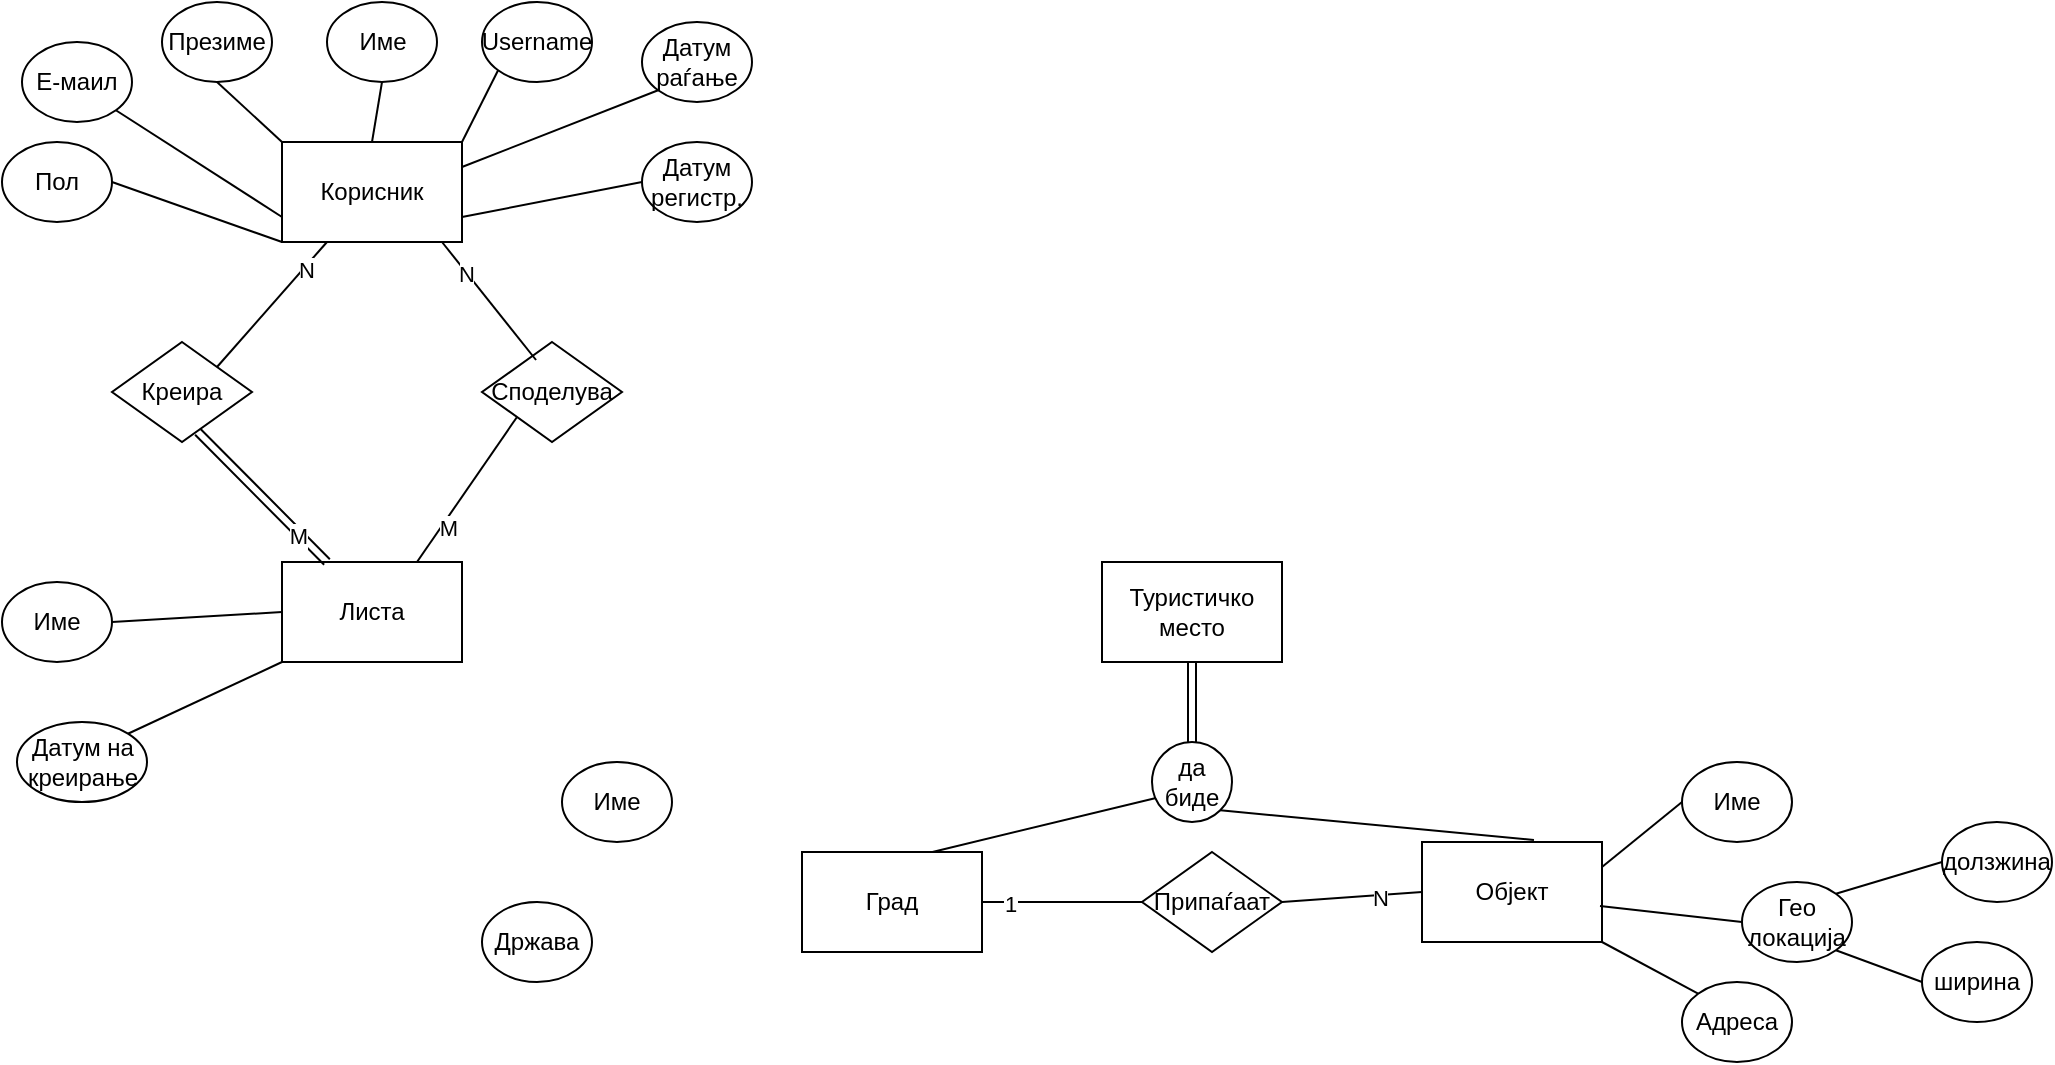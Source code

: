 <mxfile version="24.8.2">
  <diagram name="Page-1" id="xb7ROI2YWN3VlPE44QEm">
    <mxGraphModel dx="1427" dy="600" grid="1" gridSize="10" guides="1" tooltips="1" connect="1" arrows="1" fold="1" page="1" pageScale="1" pageWidth="850" pageHeight="1100" math="0" shadow="0">
      <root>
        <mxCell id="0" />
        <mxCell id="1" parent="0" />
        <mxCell id="wCN2Pezj-w0rMFxSmSeM-1" value="Корисник" style="rounded=0;whiteSpace=wrap;html=1;" parent="1" vertex="1">
          <mxGeometry x="200" y="110" width="90" height="50" as="geometry" />
        </mxCell>
        <mxCell id="wCN2Pezj-w0rMFxSmSeM-2" value="" style="endArrow=none;html=1;rounded=0;exitX=0;exitY=0;exitDx=0;exitDy=0;entryX=0.5;entryY=1;entryDx=0;entryDy=0;" parent="1" source="wCN2Pezj-w0rMFxSmSeM-1" target="wCN2Pezj-w0rMFxSmSeM-10" edge="1">
          <mxGeometry width="50" height="50" relative="1" as="geometry">
            <mxPoint x="260" y="340" as="sourcePoint" />
            <mxPoint x="177" y="68.8" as="targetPoint" />
          </mxGeometry>
        </mxCell>
        <mxCell id="wCN2Pezj-w0rMFxSmSeM-5" value="Име" style="ellipse;whiteSpace=wrap;html=1;" parent="1" vertex="1">
          <mxGeometry x="222.5" y="40" width="55" height="40" as="geometry" />
        </mxCell>
        <mxCell id="wCN2Pezj-w0rMFxSmSeM-7" value="" style="endArrow=none;html=1;rounded=0;entryX=0.5;entryY=1;entryDx=0;entryDy=0;exitX=0.5;exitY=0;exitDx=0;exitDy=0;" parent="1" source="wCN2Pezj-w0rMFxSmSeM-1" target="wCN2Pezj-w0rMFxSmSeM-5" edge="1">
          <mxGeometry width="50" height="50" relative="1" as="geometry">
            <mxPoint x="260" y="340" as="sourcePoint" />
            <mxPoint x="310" y="290" as="targetPoint" />
          </mxGeometry>
        </mxCell>
        <mxCell id="wCN2Pezj-w0rMFxSmSeM-10" value="Презиме" style="ellipse;whiteSpace=wrap;html=1;" parent="1" vertex="1">
          <mxGeometry x="140" y="40" width="55" height="40" as="geometry" />
        </mxCell>
        <mxCell id="wCN2Pezj-w0rMFxSmSeM-11" value="Username" style="ellipse;whiteSpace=wrap;html=1;" parent="1" vertex="1">
          <mxGeometry x="300" y="40" width="55" height="40" as="geometry" />
        </mxCell>
        <mxCell id="wCN2Pezj-w0rMFxSmSeM-12" value="" style="endArrow=none;html=1;rounded=0;entryX=0;entryY=1;entryDx=0;entryDy=0;exitX=1;exitY=0;exitDx=0;exitDy=0;" parent="1" source="wCN2Pezj-w0rMFxSmSeM-1" target="wCN2Pezj-w0rMFxSmSeM-11" edge="1">
          <mxGeometry width="50" height="50" relative="1" as="geometry">
            <mxPoint x="560" y="340" as="sourcePoint" />
            <mxPoint x="610" y="290" as="targetPoint" />
          </mxGeometry>
        </mxCell>
        <mxCell id="wCN2Pezj-w0rMFxSmSeM-13" value="Е-маил" style="ellipse;whiteSpace=wrap;html=1;" parent="1" vertex="1">
          <mxGeometry x="70" y="60" width="55" height="40" as="geometry" />
        </mxCell>
        <mxCell id="wCN2Pezj-w0rMFxSmSeM-15" value="" style="endArrow=none;html=1;rounded=0;entryX=1;entryY=1;entryDx=0;entryDy=0;exitX=0;exitY=0.75;exitDx=0;exitDy=0;" parent="1" source="wCN2Pezj-w0rMFxSmSeM-1" target="wCN2Pezj-w0rMFxSmSeM-13" edge="1">
          <mxGeometry width="50" height="50" relative="1" as="geometry">
            <mxPoint x="560" y="340" as="sourcePoint" />
            <mxPoint x="610" y="290" as="targetPoint" />
          </mxGeometry>
        </mxCell>
        <mxCell id="wCN2Pezj-w0rMFxSmSeM-16" value="Датум раѓање" style="ellipse;whiteSpace=wrap;html=1;" parent="1" vertex="1">
          <mxGeometry x="380" y="50" width="55" height="40" as="geometry" />
        </mxCell>
        <mxCell id="wCN2Pezj-w0rMFxSmSeM-17" value="Датум регистр." style="ellipse;whiteSpace=wrap;html=1;" parent="1" vertex="1">
          <mxGeometry x="380" y="110" width="55" height="40" as="geometry" />
        </mxCell>
        <mxCell id="wCN2Pezj-w0rMFxSmSeM-18" value="" style="endArrow=none;html=1;rounded=0;entryX=0;entryY=0.5;entryDx=0;entryDy=0;exitX=1;exitY=0.75;exitDx=0;exitDy=0;" parent="1" source="wCN2Pezj-w0rMFxSmSeM-1" target="wCN2Pezj-w0rMFxSmSeM-17" edge="1">
          <mxGeometry width="50" height="50" relative="1" as="geometry">
            <mxPoint x="560" y="340" as="sourcePoint" />
            <mxPoint x="610" y="290" as="targetPoint" />
          </mxGeometry>
        </mxCell>
        <mxCell id="wCN2Pezj-w0rMFxSmSeM-19" value="" style="endArrow=none;html=1;rounded=0;entryX=0;entryY=1;entryDx=0;entryDy=0;exitX=1;exitY=0.25;exitDx=0;exitDy=0;" parent="1" source="wCN2Pezj-w0rMFxSmSeM-1" target="wCN2Pezj-w0rMFxSmSeM-16" edge="1">
          <mxGeometry width="50" height="50" relative="1" as="geometry">
            <mxPoint x="560" y="340" as="sourcePoint" />
            <mxPoint x="610" y="290" as="targetPoint" />
          </mxGeometry>
        </mxCell>
        <mxCell id="wCN2Pezj-w0rMFxSmSeM-22" value="Пол" style="ellipse;whiteSpace=wrap;html=1;" parent="1" vertex="1">
          <mxGeometry x="60" y="110" width="55" height="40" as="geometry" />
        </mxCell>
        <mxCell id="wCN2Pezj-w0rMFxSmSeM-23" value="" style="endArrow=none;html=1;rounded=0;entryX=1;entryY=0.5;entryDx=0;entryDy=0;exitX=0;exitY=1;exitDx=0;exitDy=0;" parent="1" source="wCN2Pezj-w0rMFxSmSeM-1" target="wCN2Pezj-w0rMFxSmSeM-22" edge="1">
          <mxGeometry width="50" height="50" relative="1" as="geometry">
            <mxPoint x="560" y="340" as="sourcePoint" />
            <mxPoint x="610" y="290" as="targetPoint" />
          </mxGeometry>
        </mxCell>
        <mxCell id="wCN2Pezj-w0rMFxSmSeM-25" value="Листа" style="rounded=0;whiteSpace=wrap;html=1;" parent="1" vertex="1">
          <mxGeometry x="200" y="320" width="90" height="50" as="geometry" />
        </mxCell>
        <mxCell id="wCN2Pezj-w0rMFxSmSeM-26" value="Име" style="ellipse;whiteSpace=wrap;html=1;" parent="1" vertex="1">
          <mxGeometry x="60" y="330" width="55" height="40" as="geometry" />
        </mxCell>
        <mxCell id="wCN2Pezj-w0rMFxSmSeM-27" value="Датум на креирање" style="ellipse;whiteSpace=wrap;html=1;" parent="1" vertex="1">
          <mxGeometry x="67.5" y="400" width="65" height="40" as="geometry" />
        </mxCell>
        <mxCell id="wCN2Pezj-w0rMFxSmSeM-28" value="" style="endArrow=none;html=1;rounded=0;entryX=1;entryY=0.5;entryDx=0;entryDy=0;exitX=0;exitY=0.5;exitDx=0;exitDy=0;" parent="1" source="wCN2Pezj-w0rMFxSmSeM-25" target="wCN2Pezj-w0rMFxSmSeM-26" edge="1">
          <mxGeometry width="50" height="50" relative="1" as="geometry">
            <mxPoint x="560" y="330" as="sourcePoint" />
            <mxPoint x="610" y="280" as="targetPoint" />
          </mxGeometry>
        </mxCell>
        <mxCell id="wCN2Pezj-w0rMFxSmSeM-29" value="" style="endArrow=none;html=1;rounded=0;entryX=1;entryY=0;entryDx=0;entryDy=0;exitX=0;exitY=1;exitDx=0;exitDy=0;" parent="1" source="wCN2Pezj-w0rMFxSmSeM-25" target="wCN2Pezj-w0rMFxSmSeM-27" edge="1">
          <mxGeometry width="50" height="50" relative="1" as="geometry">
            <mxPoint x="210" y="315" as="sourcePoint" />
            <mxPoint x="97" y="326" as="targetPoint" />
          </mxGeometry>
        </mxCell>
        <mxCell id="wCN2Pezj-w0rMFxSmSeM-32" value="Креира" style="rhombus;whiteSpace=wrap;html=1;" parent="1" vertex="1">
          <mxGeometry x="115" y="210" width="70" height="50" as="geometry" />
        </mxCell>
        <mxCell id="wCN2Pezj-w0rMFxSmSeM-33" value="Споделува" style="rhombus;whiteSpace=wrap;html=1;" parent="1" vertex="1">
          <mxGeometry x="300" y="210" width="70" height="50" as="geometry" />
        </mxCell>
        <mxCell id="YcUPPbPRCtys39ClF-XO-22" value="" style="endArrow=none;html=1;rounded=0;exitX=0.386;exitY=0.18;exitDx=0;exitDy=0;exitPerimeter=0;" edge="1" parent="1" source="wCN2Pezj-w0rMFxSmSeM-33">
          <mxGeometry relative="1" as="geometry">
            <mxPoint x="510" y="310" as="sourcePoint" />
            <mxPoint x="280" y="160" as="targetPoint" />
          </mxGeometry>
        </mxCell>
        <mxCell id="YcUPPbPRCtys39ClF-XO-31" value="N" style="edgeLabel;html=1;align=center;verticalAlign=middle;resizable=0;points=[];" vertex="1" connectable="0" parent="YcUPPbPRCtys39ClF-XO-22">
          <mxGeometry x="0.487" y="1" relative="1" as="geometry">
            <mxPoint as="offset" />
          </mxGeometry>
        </mxCell>
        <mxCell id="YcUPPbPRCtys39ClF-XO-25" value="" style="endArrow=none;html=1;rounded=0;exitX=1;exitY=0;exitDx=0;exitDy=0;entryX=0.25;entryY=1;entryDx=0;entryDy=0;" edge="1" parent="1" source="wCN2Pezj-w0rMFxSmSeM-32" target="wCN2Pezj-w0rMFxSmSeM-1">
          <mxGeometry relative="1" as="geometry">
            <mxPoint x="510" y="310" as="sourcePoint" />
            <mxPoint x="670" y="310" as="targetPoint" />
          </mxGeometry>
        </mxCell>
        <mxCell id="YcUPPbPRCtys39ClF-XO-32" value="N" style="edgeLabel;html=1;align=center;verticalAlign=middle;resizable=0;points=[];" vertex="1" connectable="0" parent="YcUPPbPRCtys39ClF-XO-25">
          <mxGeometry x="0.581" y="-1" relative="1" as="geometry">
            <mxPoint as="offset" />
          </mxGeometry>
        </mxCell>
        <mxCell id="YcUPPbPRCtys39ClF-XO-33" value="" style="shape=link;html=1;rounded=0;exitX=0.614;exitY=0.9;exitDx=0;exitDy=0;exitPerimeter=0;entryX=0.25;entryY=0;entryDx=0;entryDy=0;" edge="1" parent="1" source="wCN2Pezj-w0rMFxSmSeM-32" target="wCN2Pezj-w0rMFxSmSeM-25">
          <mxGeometry relative="1" as="geometry">
            <mxPoint x="510" y="310" as="sourcePoint" />
            <mxPoint x="670" y="310" as="targetPoint" />
          </mxGeometry>
        </mxCell>
        <mxCell id="YcUPPbPRCtys39ClF-XO-35" value="M" style="edgeLabel;html=1;align=center;verticalAlign=middle;resizable=0;points=[];" vertex="1" connectable="0" parent="YcUPPbPRCtys39ClF-XO-33">
          <mxGeometry x="0.575" y="-1" relative="1" as="geometry">
            <mxPoint as="offset" />
          </mxGeometry>
        </mxCell>
        <mxCell id="YcUPPbPRCtys39ClF-XO-36" value="" style="endArrow=none;html=1;rounded=0;exitX=0;exitY=1;exitDx=0;exitDy=0;entryX=0.75;entryY=0;entryDx=0;entryDy=0;" edge="1" parent="1" source="wCN2Pezj-w0rMFxSmSeM-33" target="wCN2Pezj-w0rMFxSmSeM-25">
          <mxGeometry relative="1" as="geometry">
            <mxPoint x="510" y="310" as="sourcePoint" />
            <mxPoint x="670" y="310" as="targetPoint" />
          </mxGeometry>
        </mxCell>
        <mxCell id="YcUPPbPRCtys39ClF-XO-38" value="M" style="edgeLabel;html=1;align=center;verticalAlign=middle;resizable=0;points=[];" vertex="1" connectable="0" parent="YcUPPbPRCtys39ClF-XO-36">
          <mxGeometry x="0.464" y="3" relative="1" as="geometry">
            <mxPoint x="-1" as="offset" />
          </mxGeometry>
        </mxCell>
        <mxCell id="YcUPPbPRCtys39ClF-XO-39" value="Туристичко место" style="rounded=0;whiteSpace=wrap;html=1;" vertex="1" parent="1">
          <mxGeometry x="610" y="320" width="90" height="50" as="geometry" />
        </mxCell>
        <mxCell id="YcUPPbPRCtys39ClF-XO-40" value="" style="shape=link;html=1;rounded=0;entryX=0.5;entryY=1;entryDx=0;entryDy=0;exitX=0.5;exitY=0;exitDx=0;exitDy=0;" edge="1" parent="1" source="YcUPPbPRCtys39ClF-XO-43" target="YcUPPbPRCtys39ClF-XO-39">
          <mxGeometry relative="1" as="geometry">
            <mxPoint x="655" y="450" as="sourcePoint" />
            <mxPoint x="670" y="310" as="targetPoint" />
          </mxGeometry>
        </mxCell>
        <mxCell id="YcUPPbPRCtys39ClF-XO-43" value="да биде" style="ellipse;whiteSpace=wrap;html=1;align=center;" vertex="1" parent="1">
          <mxGeometry x="635" y="410" width="40" height="40" as="geometry" />
        </mxCell>
        <mxCell id="YcUPPbPRCtys39ClF-XO-44" value="" style="endArrow=none;html=1;rounded=0;entryX=0.05;entryY=0.7;entryDx=0;entryDy=0;entryPerimeter=0;exitX=0.633;exitY=0.04;exitDx=0;exitDy=0;exitPerimeter=0;" edge="1" parent="1" source="YcUPPbPRCtys39ClF-XO-51" target="YcUPPbPRCtys39ClF-XO-43">
          <mxGeometry relative="1" as="geometry">
            <mxPoint x="557.5" y="470" as="sourcePoint" />
            <mxPoint x="670" y="410" as="targetPoint" />
          </mxGeometry>
        </mxCell>
        <mxCell id="YcUPPbPRCtys39ClF-XO-47" value="" style="endArrow=none;html=1;rounded=0;entryX=1;entryY=1;entryDx=0;entryDy=0;exitX=0.622;exitY=-0.02;exitDx=0;exitDy=0;exitPerimeter=0;" edge="1" parent="1" source="YcUPPbPRCtys39ClF-XO-52" target="YcUPPbPRCtys39ClF-XO-43">
          <mxGeometry relative="1" as="geometry">
            <mxPoint x="738.234" y="475.729" as="sourcePoint" />
            <mxPoint x="647" y="448" as="targetPoint" />
          </mxGeometry>
        </mxCell>
        <mxCell id="YcUPPbPRCtys39ClF-XO-48" value="Име" style="ellipse;whiteSpace=wrap;html=1;" vertex="1" parent="1">
          <mxGeometry x="900" y="420" width="55" height="40" as="geometry" />
        </mxCell>
        <mxCell id="YcUPPbPRCtys39ClF-XO-49" value="Адреса" style="ellipse;whiteSpace=wrap;html=1;" vertex="1" parent="1">
          <mxGeometry x="900" y="530" width="55" height="40" as="geometry" />
        </mxCell>
        <mxCell id="YcUPPbPRCtys39ClF-XO-50" value="Гео локација" style="ellipse;whiteSpace=wrap;html=1;" vertex="1" parent="1">
          <mxGeometry x="930" y="480" width="55" height="40" as="geometry" />
        </mxCell>
        <mxCell id="YcUPPbPRCtys39ClF-XO-51" value="Град" style="rounded=0;whiteSpace=wrap;html=1;" vertex="1" parent="1">
          <mxGeometry x="460" y="465" width="90" height="50" as="geometry" />
        </mxCell>
        <mxCell id="YcUPPbPRCtys39ClF-XO-52" value="Објект" style="rounded=0;whiteSpace=wrap;html=1;" vertex="1" parent="1">
          <mxGeometry x="770" y="460" width="90" height="50" as="geometry" />
        </mxCell>
        <mxCell id="YcUPPbPRCtys39ClF-XO-53" value="" style="endArrow=none;html=1;rounded=0;entryX=1;entryY=0.25;entryDx=0;entryDy=0;exitX=0;exitY=0.5;exitDx=0;exitDy=0;" edge="1" parent="1" source="YcUPPbPRCtys39ClF-XO-48" target="YcUPPbPRCtys39ClF-XO-52">
          <mxGeometry relative="1" as="geometry">
            <mxPoint x="776" y="474" as="sourcePoint" />
            <mxPoint x="679" y="454" as="targetPoint" />
          </mxGeometry>
        </mxCell>
        <mxCell id="YcUPPbPRCtys39ClF-XO-54" value="" style="endArrow=none;html=1;rounded=0;entryX=1;entryY=1;entryDx=0;entryDy=0;exitX=0;exitY=0;exitDx=0;exitDy=0;" edge="1" parent="1" source="YcUPPbPRCtys39ClF-XO-49" target="YcUPPbPRCtys39ClF-XO-52">
          <mxGeometry relative="1" as="geometry">
            <mxPoint x="786" y="484" as="sourcePoint" />
            <mxPoint x="689" y="464" as="targetPoint" />
          </mxGeometry>
        </mxCell>
        <mxCell id="YcUPPbPRCtys39ClF-XO-55" value="" style="endArrow=none;html=1;rounded=0;entryX=0;entryY=0.5;entryDx=0;entryDy=0;exitX=0.989;exitY=0.64;exitDx=0;exitDy=0;exitPerimeter=0;" edge="1" parent="1" source="YcUPPbPRCtys39ClF-XO-52" target="YcUPPbPRCtys39ClF-XO-50">
          <mxGeometry relative="1" as="geometry">
            <mxPoint x="796" y="494" as="sourcePoint" />
            <mxPoint x="699" y="474" as="targetPoint" />
          </mxGeometry>
        </mxCell>
        <mxCell id="YcUPPbPRCtys39ClF-XO-56" value="" style="endArrow=none;html=1;rounded=0;exitX=1;exitY=0;exitDx=0;exitDy=0;entryX=0;entryY=0.5;entryDx=0;entryDy=0;" edge="1" parent="1" source="YcUPPbPRCtys39ClF-XO-50" target="YcUPPbPRCtys39ClF-XO-58">
          <mxGeometry relative="1" as="geometry">
            <mxPoint x="806" y="504" as="sourcePoint" />
            <mxPoint x="1010" y="480" as="targetPoint" />
          </mxGeometry>
        </mxCell>
        <mxCell id="YcUPPbPRCtys39ClF-XO-57" value="" style="endArrow=none;html=1;rounded=0;exitX=1;exitY=1;exitDx=0;exitDy=0;entryX=0;entryY=0.5;entryDx=0;entryDy=0;" edge="1" parent="1" source="YcUPPbPRCtys39ClF-XO-50" target="YcUPPbPRCtys39ClF-XO-59">
          <mxGeometry relative="1" as="geometry">
            <mxPoint x="816" y="514" as="sourcePoint" />
            <mxPoint x="1000" y="550" as="targetPoint" />
          </mxGeometry>
        </mxCell>
        <mxCell id="YcUPPbPRCtys39ClF-XO-58" value="долзжина" style="ellipse;whiteSpace=wrap;html=1;" vertex="1" parent="1">
          <mxGeometry x="1030" y="450" width="55" height="40" as="geometry" />
        </mxCell>
        <mxCell id="YcUPPbPRCtys39ClF-XO-59" value="ширина" style="ellipse;whiteSpace=wrap;html=1;" vertex="1" parent="1">
          <mxGeometry x="1020" y="510" width="55" height="40" as="geometry" />
        </mxCell>
        <mxCell id="YcUPPbPRCtys39ClF-XO-61" value="Име" style="ellipse;whiteSpace=wrap;html=1;" vertex="1" parent="1">
          <mxGeometry x="340" y="420" width="55" height="40" as="geometry" />
        </mxCell>
        <mxCell id="YcUPPbPRCtys39ClF-XO-62" value="Држава" style="ellipse;whiteSpace=wrap;html=1;" vertex="1" parent="1">
          <mxGeometry x="300" y="490" width="55" height="40" as="geometry" />
        </mxCell>
        <mxCell id="YcUPPbPRCtys39ClF-XO-63" value="Припаѓаат" style="rhombus;whiteSpace=wrap;html=1;" vertex="1" parent="1">
          <mxGeometry x="630" y="465" width="70" height="50" as="geometry" />
        </mxCell>
        <mxCell id="YcUPPbPRCtys39ClF-XO-64" value="" style="endArrow=none;html=1;rounded=0;exitX=1;exitY=0.5;exitDx=0;exitDy=0;entryX=0;entryY=0.5;entryDx=0;entryDy=0;" edge="1" parent="1" source="YcUPPbPRCtys39ClF-XO-63" target="YcUPPbPRCtys39ClF-XO-52">
          <mxGeometry relative="1" as="geometry">
            <mxPoint x="510" y="420" as="sourcePoint" />
            <mxPoint x="670" y="420" as="targetPoint" />
          </mxGeometry>
        </mxCell>
        <mxCell id="YcUPPbPRCtys39ClF-XO-66" value="N" style="edgeLabel;html=1;align=center;verticalAlign=middle;resizable=0;points=[];" vertex="1" connectable="0" parent="YcUPPbPRCtys39ClF-XO-64">
          <mxGeometry x="0.397" y="-1" relative="1" as="geometry">
            <mxPoint as="offset" />
          </mxGeometry>
        </mxCell>
        <mxCell id="YcUPPbPRCtys39ClF-XO-67" value="" style="endArrow=none;html=1;rounded=0;exitX=1;exitY=0.5;exitDx=0;exitDy=0;entryX=0;entryY=0.5;entryDx=0;entryDy=0;" edge="1" parent="1" source="YcUPPbPRCtys39ClF-XO-51" target="YcUPPbPRCtys39ClF-XO-63">
          <mxGeometry relative="1" as="geometry">
            <mxPoint x="510" y="420" as="sourcePoint" />
            <mxPoint x="670" y="420" as="targetPoint" />
          </mxGeometry>
        </mxCell>
        <mxCell id="YcUPPbPRCtys39ClF-XO-68" value="1" style="edgeLabel;html=1;align=center;verticalAlign=middle;resizable=0;points=[];" vertex="1" connectable="0" parent="YcUPPbPRCtys39ClF-XO-67">
          <mxGeometry x="-0.65" y="-1" relative="1" as="geometry">
            <mxPoint as="offset" />
          </mxGeometry>
        </mxCell>
      </root>
    </mxGraphModel>
  </diagram>
</mxfile>

